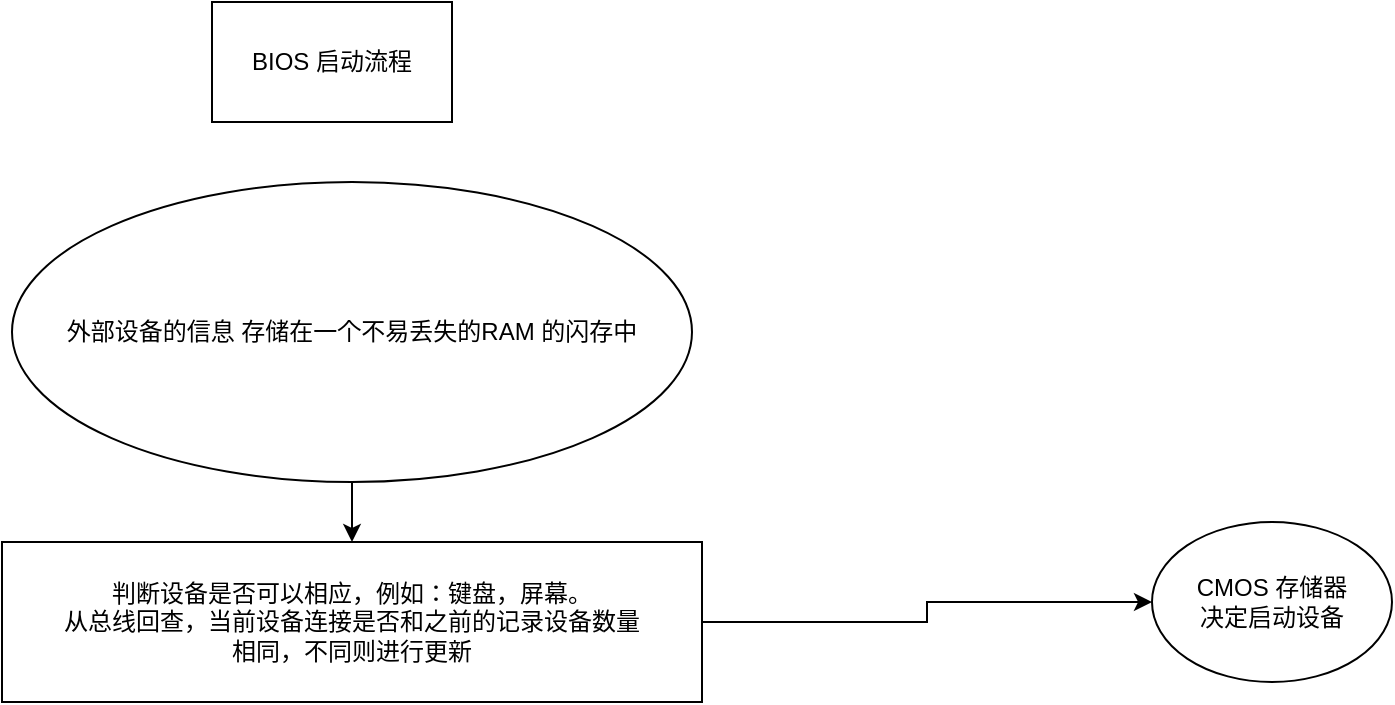 <mxfile version="13.4.5" type="github">
  <diagram id="5BUjsGUQ6HlizO9jj8Fy" name="第 1 页">
    <mxGraphModel dx="1422" dy="762" grid="1" gridSize="10" guides="1" tooltips="1" connect="1" arrows="1" fold="1" page="1" pageScale="1" pageWidth="3300" pageHeight="4681" math="0" shadow="0">
      <root>
        <mxCell id="0" />
        <mxCell id="1" parent="0" />
        <mxCell id="2" value="BIOS 启动流程" style="whiteSpace=wrap;html=1;" vertex="1" parent="1">
          <mxGeometry x="400" y="90" width="120" height="60" as="geometry" />
        </mxCell>
        <mxCell id="ZSsQjz16OIjeC5_ZzvAY-4" value="" style="edgeStyle=orthogonalEdgeStyle;rounded=0;orthogonalLoop=1;jettySize=auto;html=1;" edge="1" parent="1" source="ZSsQjz16OIjeC5_ZzvAY-2" target="ZSsQjz16OIjeC5_ZzvAY-3">
          <mxGeometry relative="1" as="geometry" />
        </mxCell>
        <mxCell id="ZSsQjz16OIjeC5_ZzvAY-2" value="外部设备的信息 存储在一个不易丢失的RAM 的闪存中" style="ellipse;whiteSpace=wrap;html=1;" vertex="1" parent="1">
          <mxGeometry x="300" y="180" width="340" height="150" as="geometry" />
        </mxCell>
        <mxCell id="ZSsQjz16OIjeC5_ZzvAY-8" value="" style="edgeStyle=orthogonalEdgeStyle;rounded=0;orthogonalLoop=1;jettySize=auto;html=1;" edge="1" parent="1" source="ZSsQjz16OIjeC5_ZzvAY-3" target="ZSsQjz16OIjeC5_ZzvAY-7">
          <mxGeometry relative="1" as="geometry" />
        </mxCell>
        <mxCell id="ZSsQjz16OIjeC5_ZzvAY-3" value="判断设备是否可以相应，例如：键盘，屏幕。&lt;br&gt;从总线回查，当前设备连接是否和之前的记录设备数量&lt;br&gt;相同，不同则进行更新" style="whiteSpace=wrap;html=1;" vertex="1" parent="1">
          <mxGeometry x="295" y="360" width="350" height="80" as="geometry" />
        </mxCell>
        <mxCell id="ZSsQjz16OIjeC5_ZzvAY-7" value="CMOS 存储器&lt;br&gt;决定启动设备" style="ellipse;whiteSpace=wrap;html=1;" vertex="1" parent="1">
          <mxGeometry x="870" y="350" width="120" height="80" as="geometry" />
        </mxCell>
      </root>
    </mxGraphModel>
  </diagram>
</mxfile>
